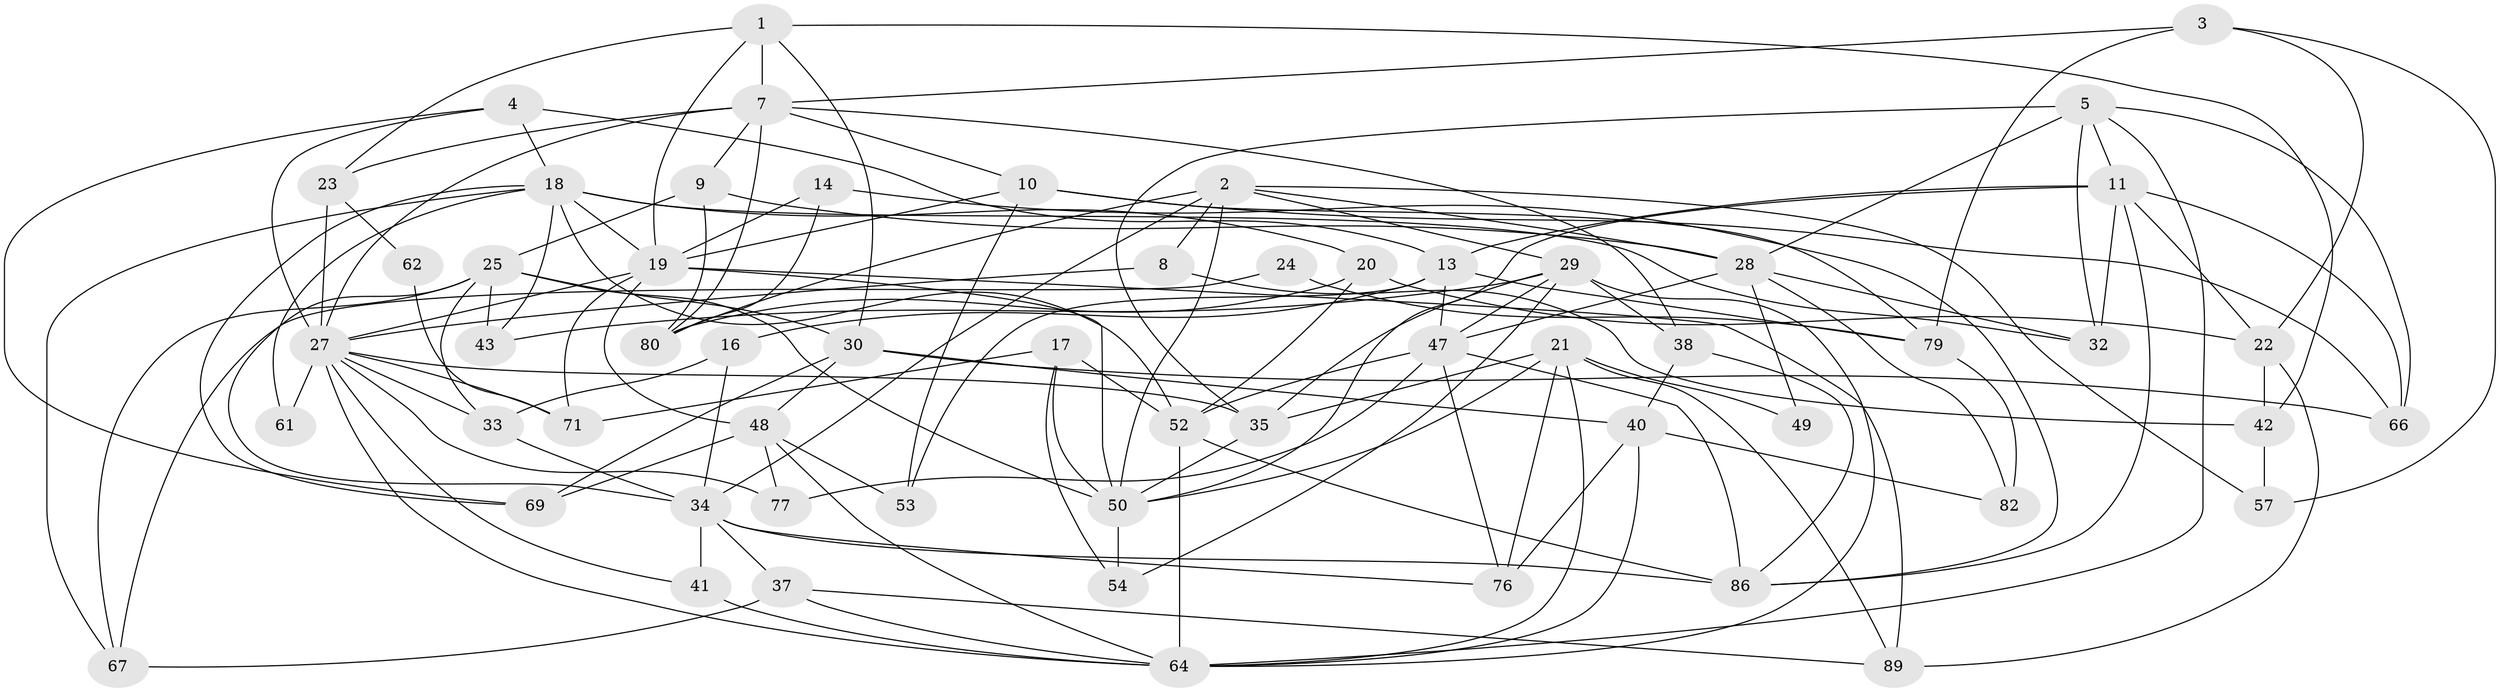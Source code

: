 // original degree distribution, {4: 0.3258426966292135, 3: 0.29213483146067415, 5: 0.14606741573033707, 7: 0.056179775280898875, 2: 0.10112359550561797, 6: 0.06741573033707865, 8: 0.011235955056179775}
// Generated by graph-tools (version 1.1) at 2025/41/03/06/25 10:41:54]
// undirected, 58 vertices, 144 edges
graph export_dot {
graph [start="1"]
  node [color=gray90,style=filled];
  1 [super="+44"];
  2 [super="+26"];
  3 [super="+15"];
  4;
  5 [super="+6"];
  7 [super="+39"];
  8 [super="+12"];
  9 [super="+75"];
  10 [super="+63"];
  11 [super="+70"];
  13 [super="+58"];
  14;
  16;
  17 [super="+59"];
  18 [super="+56"];
  19 [super="+36"];
  20;
  21 [super="+78"];
  22 [super="+46"];
  23;
  24;
  25 [super="+45"];
  27 [super="+31"];
  28 [super="+72"];
  29 [super="+81"];
  30 [super="+73"];
  32;
  33;
  34 [super="+84"];
  35 [super="+68"];
  37 [super="+51"];
  38;
  40;
  41;
  42 [super="+85"];
  43;
  47 [super="+60"];
  48 [super="+55"];
  49;
  50 [super="+65"];
  52 [super="+74"];
  53;
  54;
  57;
  61;
  62;
  64 [super="+83"];
  66;
  67;
  69;
  71;
  76;
  77;
  79 [super="+88"];
  80;
  82;
  86 [super="+87"];
  89;
  1 -- 23;
  1 -- 7;
  1 -- 30;
  1 -- 42;
  1 -- 19;
  2 -- 80;
  2 -- 8;
  2 -- 34;
  2 -- 50;
  2 -- 57;
  2 -- 28;
  2 -- 29;
  3 -- 79;
  3 -- 57;
  3 -- 22;
  3 -- 7;
  4 -- 69;
  4 -- 18;
  4 -- 13;
  4 -- 27;
  5 -- 28;
  5 -- 64;
  5 -- 32;
  5 -- 66;
  5 -- 35;
  5 -- 11;
  7 -- 23;
  7 -- 9;
  7 -- 80;
  7 -- 38;
  7 -- 10;
  7 -- 27;
  8 -- 42;
  8 -- 27;
  9 -- 80;
  9 -- 28;
  9 -- 25;
  10 -- 19;
  10 -- 79 [weight=2];
  10 -- 66;
  10 -- 53;
  11 -- 86;
  11 -- 66;
  11 -- 22;
  11 -- 32;
  11 -- 50;
  11 -- 13;
  13 -- 16;
  13 -- 47;
  13 -- 53;
  13 -- 79;
  14 -- 80;
  14 -- 19;
  14 -- 86;
  16 -- 34;
  16 -- 33;
  17 -- 54;
  17 -- 50;
  17 -- 71;
  17 -- 52;
  18 -- 32;
  18 -- 43;
  18 -- 61;
  18 -- 67;
  18 -- 69;
  18 -- 20;
  18 -- 52;
  18 -- 19;
  19 -- 71;
  19 -- 89;
  19 -- 48;
  19 -- 50;
  19 -- 27;
  20 -- 22;
  20 -- 80;
  20 -- 52;
  21 -- 76;
  21 -- 35;
  21 -- 64;
  21 -- 49;
  21 -- 50;
  21 -- 89;
  22 -- 89;
  22 -- 42 [weight=2];
  23 -- 27;
  23 -- 62;
  24 -- 67;
  24 -- 79;
  25 -- 43;
  25 -- 33;
  25 -- 34;
  25 -- 50;
  25 -- 67;
  25 -- 30;
  27 -- 71;
  27 -- 41;
  27 -- 61;
  27 -- 77;
  27 -- 35;
  27 -- 64;
  27 -- 33;
  28 -- 32;
  28 -- 49;
  28 -- 82;
  28 -- 47;
  29 -- 35;
  29 -- 43;
  29 -- 64;
  29 -- 38;
  29 -- 54;
  29 -- 47;
  30 -- 66;
  30 -- 48;
  30 -- 69;
  30 -- 40;
  33 -- 34;
  34 -- 76;
  34 -- 37;
  34 -- 41;
  34 -- 86;
  35 -- 50;
  37 -- 64;
  37 -- 89;
  37 -- 67;
  38 -- 40;
  38 -- 86;
  40 -- 82;
  40 -- 64;
  40 -- 76;
  41 -- 64;
  42 -- 57;
  47 -- 77;
  47 -- 86;
  47 -- 52;
  47 -- 76;
  48 -- 53;
  48 -- 69;
  48 -- 64;
  48 -- 77;
  50 -- 54;
  52 -- 64;
  52 -- 86;
  62 -- 71;
  79 -- 82;
}

